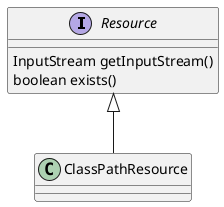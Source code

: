 @startuml

interface Resource {
InputStream getInputStream()
boolean exists()
}
class ClassPathResource
Resource <|-- ClassPathResource

@enduml